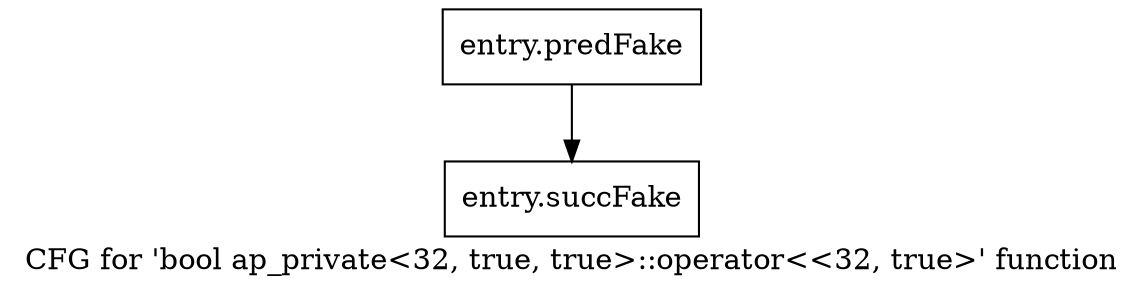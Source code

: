 digraph "CFG for 'bool ap_private\<32, true, true\>::operator\<\<32, true\>' function" {
	label="CFG for 'bool ap_private\<32, true, true\>::operator\<\<32, true\>' function";

	Node0x5929170 [shape=record,filename="",linenumber="",label="{entry.predFake}"];
	Node0x5929170 -> Node0x5ac8660[ callList="" memoryops="" filename="/home/omerfaruk/tools/Xilinx/Vitis_HLS/2023.2/include/etc/ap_private.h" execusionnum="0"];
	Node0x5ac8660 [shape=record,filename="/home/omerfaruk/tools/Xilinx/Vitis_HLS/2023.2/include/etc/ap_private.h",linenumber="2795",label="{entry.succFake}"];
}
